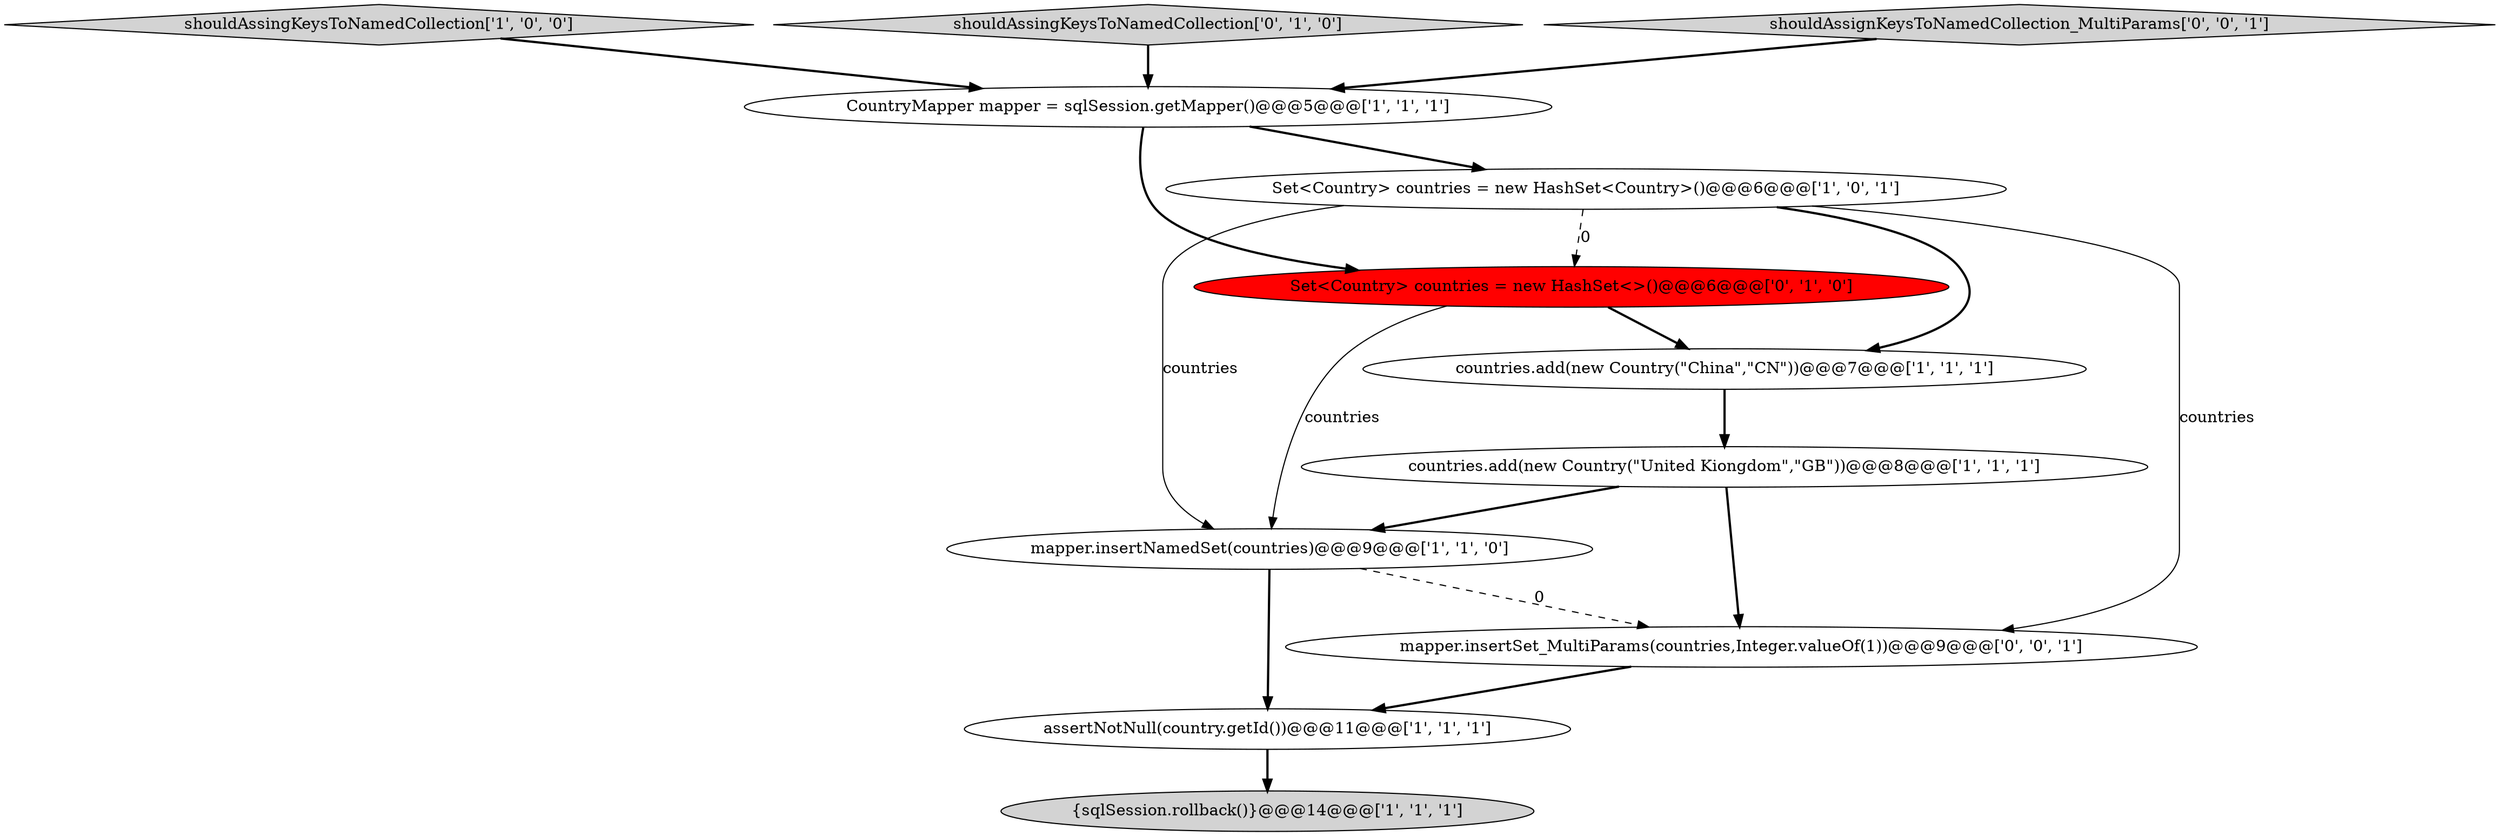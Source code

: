 digraph {
6 [style = filled, label = "Set<Country> countries = new HashSet<Country>()@@@6@@@['1', '0', '1']", fillcolor = white, shape = ellipse image = "AAA0AAABBB1BBB"];
7 [style = filled, label = "assertNotNull(country.getId())@@@11@@@['1', '1', '1']", fillcolor = white, shape = ellipse image = "AAA0AAABBB1BBB"];
0 [style = filled, label = "mapper.insertNamedSet(countries)@@@9@@@['1', '1', '0']", fillcolor = white, shape = ellipse image = "AAA0AAABBB1BBB"];
1 [style = filled, label = "{sqlSession.rollback()}@@@14@@@['1', '1', '1']", fillcolor = lightgray, shape = ellipse image = "AAA0AAABBB1BBB"];
5 [style = filled, label = "countries.add(new Country(\"China\",\"CN\"))@@@7@@@['1', '1', '1']", fillcolor = white, shape = ellipse image = "AAA0AAABBB1BBB"];
3 [style = filled, label = "shouldAssingKeysToNamedCollection['1', '0', '0']", fillcolor = lightgray, shape = diamond image = "AAA0AAABBB1BBB"];
9 [style = filled, label = "shouldAssingKeysToNamedCollection['0', '1', '0']", fillcolor = lightgray, shape = diamond image = "AAA0AAABBB2BBB"];
10 [style = filled, label = "mapper.insertSet_MultiParams(countries,Integer.valueOf(1))@@@9@@@['0', '0', '1']", fillcolor = white, shape = ellipse image = "AAA0AAABBB3BBB"];
2 [style = filled, label = "countries.add(new Country(\"United Kiongdom\",\"GB\"))@@@8@@@['1', '1', '1']", fillcolor = white, shape = ellipse image = "AAA0AAABBB1BBB"];
11 [style = filled, label = "shouldAssignKeysToNamedCollection_MultiParams['0', '0', '1']", fillcolor = lightgray, shape = diamond image = "AAA0AAABBB3BBB"];
8 [style = filled, label = "Set<Country> countries = new HashSet<>()@@@6@@@['0', '1', '0']", fillcolor = red, shape = ellipse image = "AAA1AAABBB2BBB"];
4 [style = filled, label = "CountryMapper mapper = sqlSession.getMapper()@@@5@@@['1', '1', '1']", fillcolor = white, shape = ellipse image = "AAA0AAABBB1BBB"];
4->8 [style = bold, label=""];
6->5 [style = bold, label=""];
5->2 [style = bold, label=""];
6->10 [style = solid, label="countries"];
2->0 [style = bold, label=""];
6->0 [style = solid, label="countries"];
7->1 [style = bold, label=""];
8->0 [style = solid, label="countries"];
6->8 [style = dashed, label="0"];
8->5 [style = bold, label=""];
2->10 [style = bold, label=""];
4->6 [style = bold, label=""];
3->4 [style = bold, label=""];
10->7 [style = bold, label=""];
0->10 [style = dashed, label="0"];
9->4 [style = bold, label=""];
11->4 [style = bold, label=""];
0->7 [style = bold, label=""];
}
